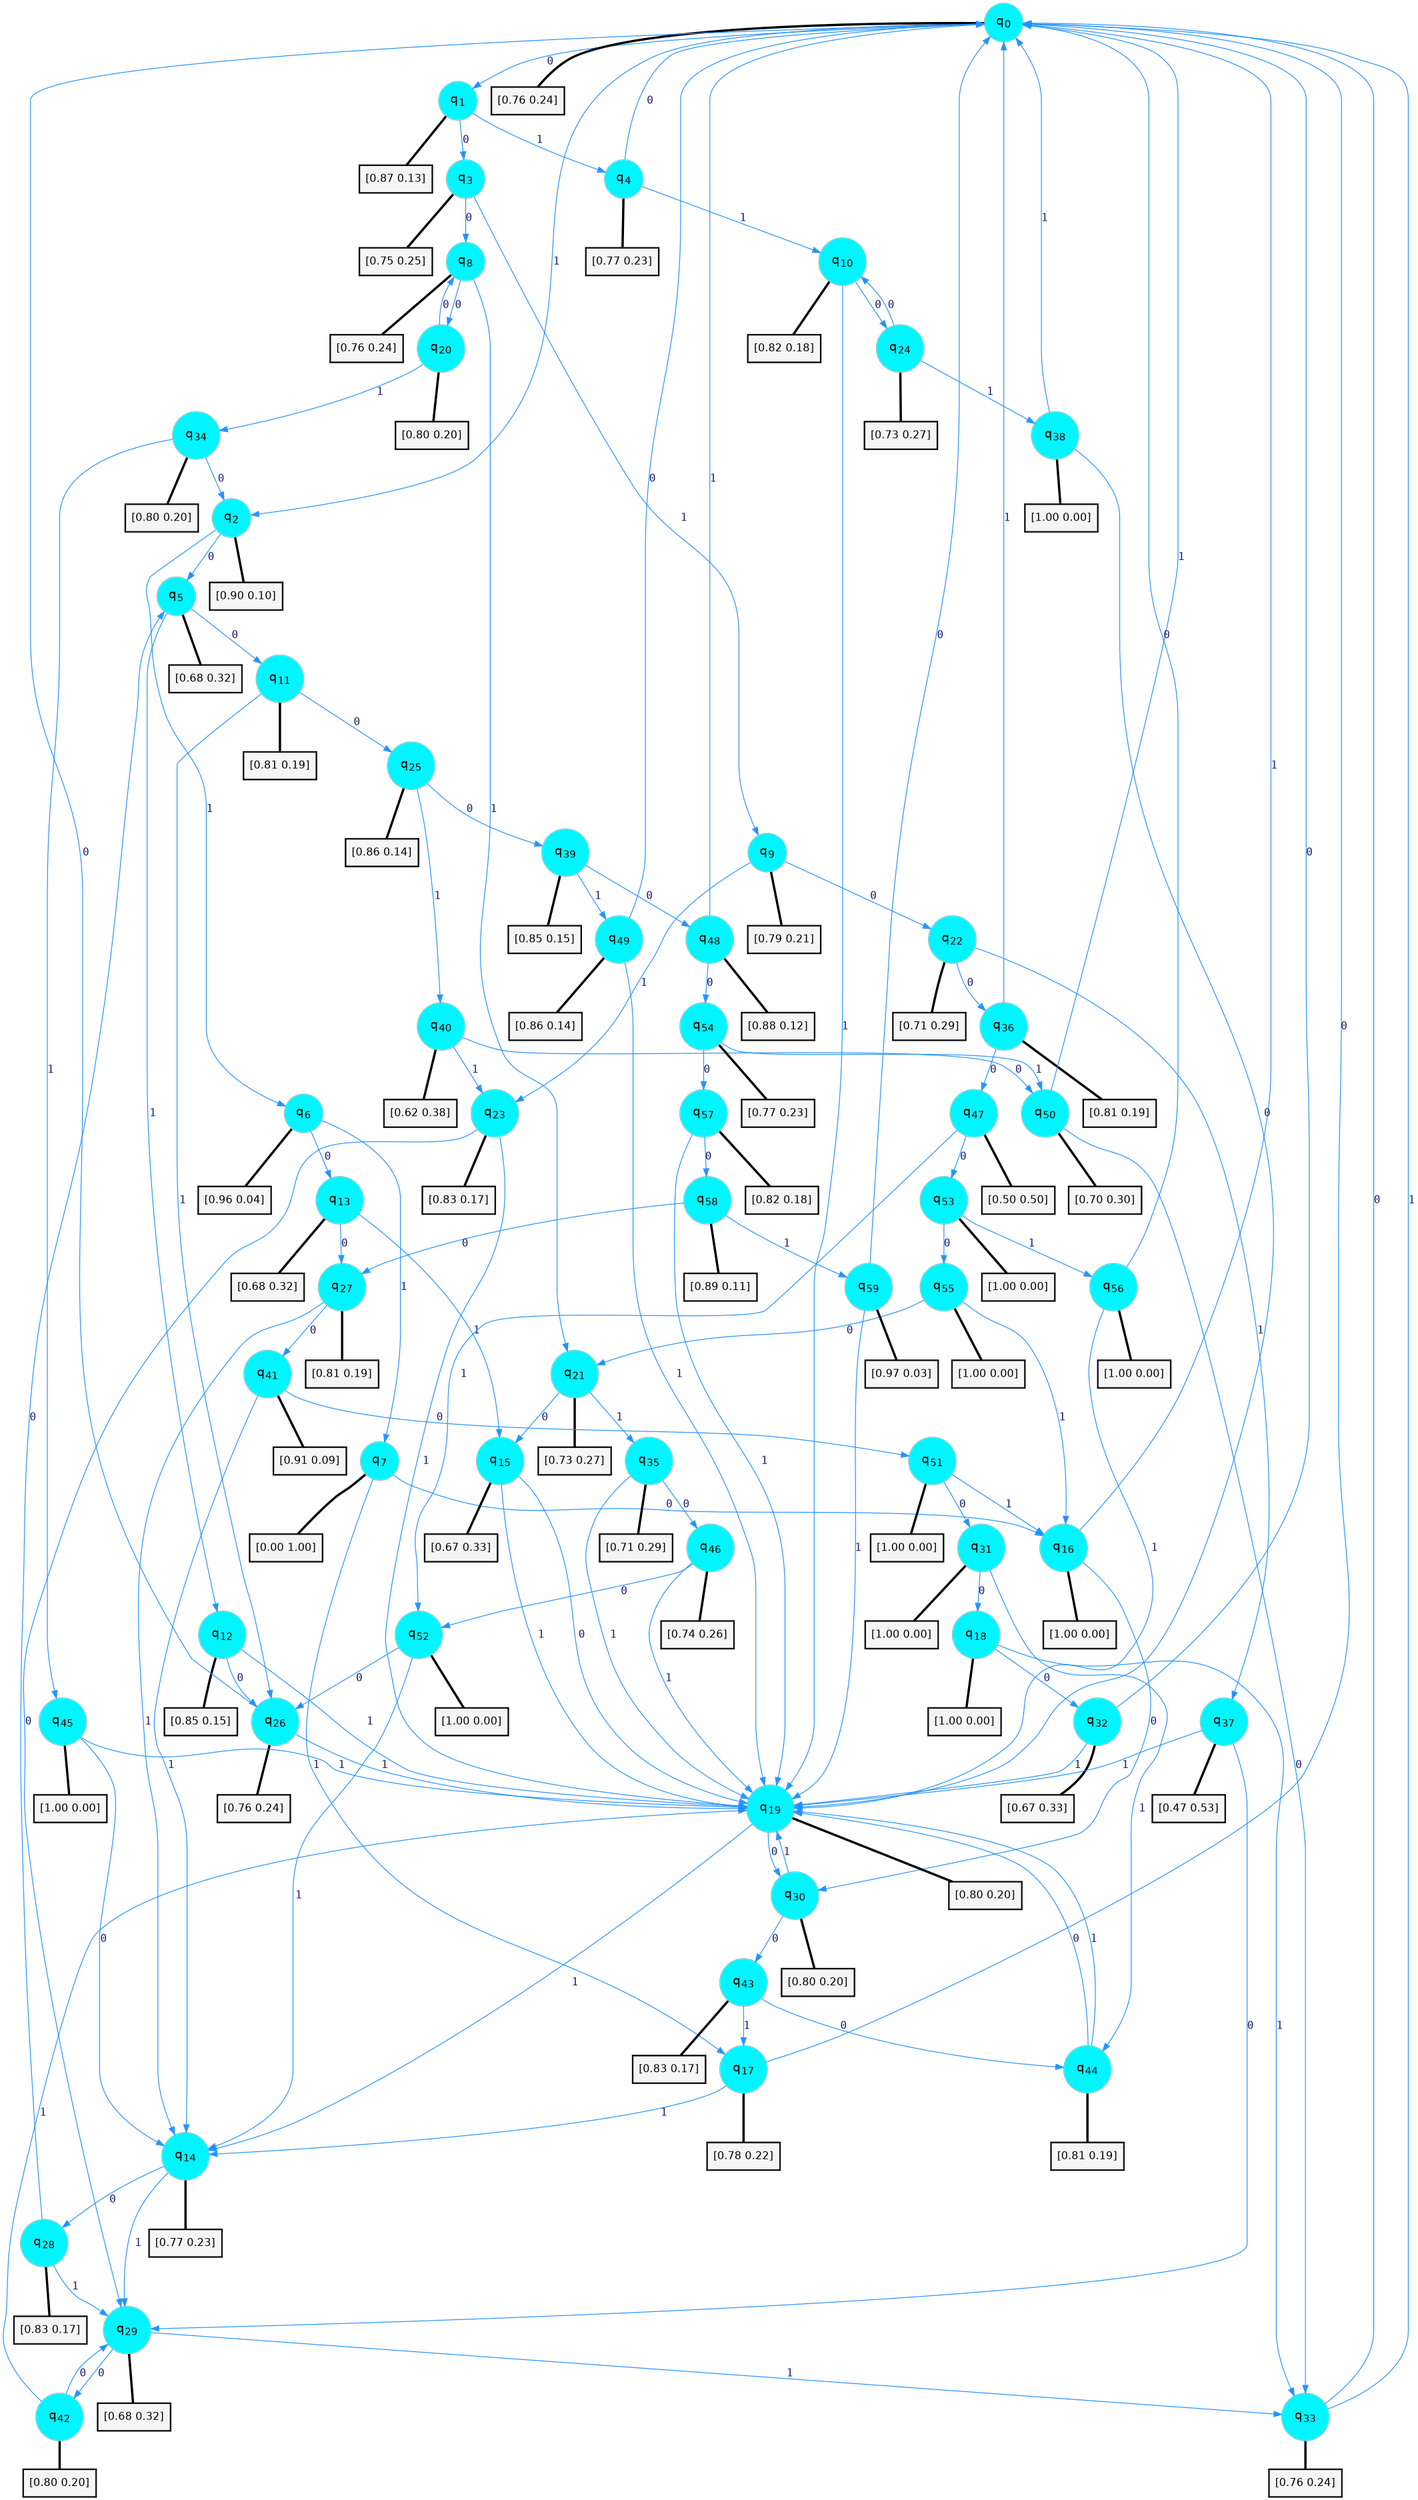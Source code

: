 digraph G {
graph [
bgcolor=transparent, dpi=300, rankdir=TD, size="40,25"];
node [
color=gray, fillcolor=turquoise1, fontcolor=black, fontname=Helvetica, fontsize=16, fontweight=bold, shape=circle, style=filled];
edge [
arrowsize=1, color=dodgerblue1, fontcolor=midnightblue, fontname=courier, fontweight=bold, penwidth=1, style=solid, weight=20];
0[label=<q<SUB>0</SUB>>];
1[label=<q<SUB>1</SUB>>];
2[label=<q<SUB>2</SUB>>];
3[label=<q<SUB>3</SUB>>];
4[label=<q<SUB>4</SUB>>];
5[label=<q<SUB>5</SUB>>];
6[label=<q<SUB>6</SUB>>];
7[label=<q<SUB>7</SUB>>];
8[label=<q<SUB>8</SUB>>];
9[label=<q<SUB>9</SUB>>];
10[label=<q<SUB>10</SUB>>];
11[label=<q<SUB>11</SUB>>];
12[label=<q<SUB>12</SUB>>];
13[label=<q<SUB>13</SUB>>];
14[label=<q<SUB>14</SUB>>];
15[label=<q<SUB>15</SUB>>];
16[label=<q<SUB>16</SUB>>];
17[label=<q<SUB>17</SUB>>];
18[label=<q<SUB>18</SUB>>];
19[label=<q<SUB>19</SUB>>];
20[label=<q<SUB>20</SUB>>];
21[label=<q<SUB>21</SUB>>];
22[label=<q<SUB>22</SUB>>];
23[label=<q<SUB>23</SUB>>];
24[label=<q<SUB>24</SUB>>];
25[label=<q<SUB>25</SUB>>];
26[label=<q<SUB>26</SUB>>];
27[label=<q<SUB>27</SUB>>];
28[label=<q<SUB>28</SUB>>];
29[label=<q<SUB>29</SUB>>];
30[label=<q<SUB>30</SUB>>];
31[label=<q<SUB>31</SUB>>];
32[label=<q<SUB>32</SUB>>];
33[label=<q<SUB>33</SUB>>];
34[label=<q<SUB>34</SUB>>];
35[label=<q<SUB>35</SUB>>];
36[label=<q<SUB>36</SUB>>];
37[label=<q<SUB>37</SUB>>];
38[label=<q<SUB>38</SUB>>];
39[label=<q<SUB>39</SUB>>];
40[label=<q<SUB>40</SUB>>];
41[label=<q<SUB>41</SUB>>];
42[label=<q<SUB>42</SUB>>];
43[label=<q<SUB>43</SUB>>];
44[label=<q<SUB>44</SUB>>];
45[label=<q<SUB>45</SUB>>];
46[label=<q<SUB>46</SUB>>];
47[label=<q<SUB>47</SUB>>];
48[label=<q<SUB>48</SUB>>];
49[label=<q<SUB>49</SUB>>];
50[label=<q<SUB>50</SUB>>];
51[label=<q<SUB>51</SUB>>];
52[label=<q<SUB>52</SUB>>];
53[label=<q<SUB>53</SUB>>];
54[label=<q<SUB>54</SUB>>];
55[label=<q<SUB>55</SUB>>];
56[label=<q<SUB>56</SUB>>];
57[label=<q<SUB>57</SUB>>];
58[label=<q<SUB>58</SUB>>];
59[label=<q<SUB>59</SUB>>];
60[label="[0.76 0.24]", shape=box,fontcolor=black, fontname=Helvetica, fontsize=14, penwidth=2, fillcolor=whitesmoke,color=black];
61[label="[0.87 0.13]", shape=box,fontcolor=black, fontname=Helvetica, fontsize=14, penwidth=2, fillcolor=whitesmoke,color=black];
62[label="[0.90 0.10]", shape=box,fontcolor=black, fontname=Helvetica, fontsize=14, penwidth=2, fillcolor=whitesmoke,color=black];
63[label="[0.75 0.25]", shape=box,fontcolor=black, fontname=Helvetica, fontsize=14, penwidth=2, fillcolor=whitesmoke,color=black];
64[label="[0.77 0.23]", shape=box,fontcolor=black, fontname=Helvetica, fontsize=14, penwidth=2, fillcolor=whitesmoke,color=black];
65[label="[0.68 0.32]", shape=box,fontcolor=black, fontname=Helvetica, fontsize=14, penwidth=2, fillcolor=whitesmoke,color=black];
66[label="[0.96 0.04]", shape=box,fontcolor=black, fontname=Helvetica, fontsize=14, penwidth=2, fillcolor=whitesmoke,color=black];
67[label="[0.00 1.00]", shape=box,fontcolor=black, fontname=Helvetica, fontsize=14, penwidth=2, fillcolor=whitesmoke,color=black];
68[label="[0.76 0.24]", shape=box,fontcolor=black, fontname=Helvetica, fontsize=14, penwidth=2, fillcolor=whitesmoke,color=black];
69[label="[0.79 0.21]", shape=box,fontcolor=black, fontname=Helvetica, fontsize=14, penwidth=2, fillcolor=whitesmoke,color=black];
70[label="[0.82 0.18]", shape=box,fontcolor=black, fontname=Helvetica, fontsize=14, penwidth=2, fillcolor=whitesmoke,color=black];
71[label="[0.81 0.19]", shape=box,fontcolor=black, fontname=Helvetica, fontsize=14, penwidth=2, fillcolor=whitesmoke,color=black];
72[label="[0.85 0.15]", shape=box,fontcolor=black, fontname=Helvetica, fontsize=14, penwidth=2, fillcolor=whitesmoke,color=black];
73[label="[0.68 0.32]", shape=box,fontcolor=black, fontname=Helvetica, fontsize=14, penwidth=2, fillcolor=whitesmoke,color=black];
74[label="[0.77 0.23]", shape=box,fontcolor=black, fontname=Helvetica, fontsize=14, penwidth=2, fillcolor=whitesmoke,color=black];
75[label="[0.67 0.33]", shape=box,fontcolor=black, fontname=Helvetica, fontsize=14, penwidth=2, fillcolor=whitesmoke,color=black];
76[label="[1.00 0.00]", shape=box,fontcolor=black, fontname=Helvetica, fontsize=14, penwidth=2, fillcolor=whitesmoke,color=black];
77[label="[0.78 0.22]", shape=box,fontcolor=black, fontname=Helvetica, fontsize=14, penwidth=2, fillcolor=whitesmoke,color=black];
78[label="[1.00 0.00]", shape=box,fontcolor=black, fontname=Helvetica, fontsize=14, penwidth=2, fillcolor=whitesmoke,color=black];
79[label="[0.80 0.20]", shape=box,fontcolor=black, fontname=Helvetica, fontsize=14, penwidth=2, fillcolor=whitesmoke,color=black];
80[label="[0.80 0.20]", shape=box,fontcolor=black, fontname=Helvetica, fontsize=14, penwidth=2, fillcolor=whitesmoke,color=black];
81[label="[0.73 0.27]", shape=box,fontcolor=black, fontname=Helvetica, fontsize=14, penwidth=2, fillcolor=whitesmoke,color=black];
82[label="[0.71 0.29]", shape=box,fontcolor=black, fontname=Helvetica, fontsize=14, penwidth=2, fillcolor=whitesmoke,color=black];
83[label="[0.83 0.17]", shape=box,fontcolor=black, fontname=Helvetica, fontsize=14, penwidth=2, fillcolor=whitesmoke,color=black];
84[label="[0.73 0.27]", shape=box,fontcolor=black, fontname=Helvetica, fontsize=14, penwidth=2, fillcolor=whitesmoke,color=black];
85[label="[0.86 0.14]", shape=box,fontcolor=black, fontname=Helvetica, fontsize=14, penwidth=2, fillcolor=whitesmoke,color=black];
86[label="[0.76 0.24]", shape=box,fontcolor=black, fontname=Helvetica, fontsize=14, penwidth=2, fillcolor=whitesmoke,color=black];
87[label="[0.81 0.19]", shape=box,fontcolor=black, fontname=Helvetica, fontsize=14, penwidth=2, fillcolor=whitesmoke,color=black];
88[label="[0.83 0.17]", shape=box,fontcolor=black, fontname=Helvetica, fontsize=14, penwidth=2, fillcolor=whitesmoke,color=black];
89[label="[0.68 0.32]", shape=box,fontcolor=black, fontname=Helvetica, fontsize=14, penwidth=2, fillcolor=whitesmoke,color=black];
90[label="[0.80 0.20]", shape=box,fontcolor=black, fontname=Helvetica, fontsize=14, penwidth=2, fillcolor=whitesmoke,color=black];
91[label="[1.00 0.00]", shape=box,fontcolor=black, fontname=Helvetica, fontsize=14, penwidth=2, fillcolor=whitesmoke,color=black];
92[label="[0.67 0.33]", shape=box,fontcolor=black, fontname=Helvetica, fontsize=14, penwidth=2, fillcolor=whitesmoke,color=black];
93[label="[0.76 0.24]", shape=box,fontcolor=black, fontname=Helvetica, fontsize=14, penwidth=2, fillcolor=whitesmoke,color=black];
94[label="[0.80 0.20]", shape=box,fontcolor=black, fontname=Helvetica, fontsize=14, penwidth=2, fillcolor=whitesmoke,color=black];
95[label="[0.71 0.29]", shape=box,fontcolor=black, fontname=Helvetica, fontsize=14, penwidth=2, fillcolor=whitesmoke,color=black];
96[label="[0.81 0.19]", shape=box,fontcolor=black, fontname=Helvetica, fontsize=14, penwidth=2, fillcolor=whitesmoke,color=black];
97[label="[0.47 0.53]", shape=box,fontcolor=black, fontname=Helvetica, fontsize=14, penwidth=2, fillcolor=whitesmoke,color=black];
98[label="[1.00 0.00]", shape=box,fontcolor=black, fontname=Helvetica, fontsize=14, penwidth=2, fillcolor=whitesmoke,color=black];
99[label="[0.85 0.15]", shape=box,fontcolor=black, fontname=Helvetica, fontsize=14, penwidth=2, fillcolor=whitesmoke,color=black];
100[label="[0.62 0.38]", shape=box,fontcolor=black, fontname=Helvetica, fontsize=14, penwidth=2, fillcolor=whitesmoke,color=black];
101[label="[0.91 0.09]", shape=box,fontcolor=black, fontname=Helvetica, fontsize=14, penwidth=2, fillcolor=whitesmoke,color=black];
102[label="[0.80 0.20]", shape=box,fontcolor=black, fontname=Helvetica, fontsize=14, penwidth=2, fillcolor=whitesmoke,color=black];
103[label="[0.83 0.17]", shape=box,fontcolor=black, fontname=Helvetica, fontsize=14, penwidth=2, fillcolor=whitesmoke,color=black];
104[label="[0.81 0.19]", shape=box,fontcolor=black, fontname=Helvetica, fontsize=14, penwidth=2, fillcolor=whitesmoke,color=black];
105[label="[1.00 0.00]", shape=box,fontcolor=black, fontname=Helvetica, fontsize=14, penwidth=2, fillcolor=whitesmoke,color=black];
106[label="[0.74 0.26]", shape=box,fontcolor=black, fontname=Helvetica, fontsize=14, penwidth=2, fillcolor=whitesmoke,color=black];
107[label="[0.50 0.50]", shape=box,fontcolor=black, fontname=Helvetica, fontsize=14, penwidth=2, fillcolor=whitesmoke,color=black];
108[label="[0.88 0.12]", shape=box,fontcolor=black, fontname=Helvetica, fontsize=14, penwidth=2, fillcolor=whitesmoke,color=black];
109[label="[0.86 0.14]", shape=box,fontcolor=black, fontname=Helvetica, fontsize=14, penwidth=2, fillcolor=whitesmoke,color=black];
110[label="[0.70 0.30]", shape=box,fontcolor=black, fontname=Helvetica, fontsize=14, penwidth=2, fillcolor=whitesmoke,color=black];
111[label="[1.00 0.00]", shape=box,fontcolor=black, fontname=Helvetica, fontsize=14, penwidth=2, fillcolor=whitesmoke,color=black];
112[label="[1.00 0.00]", shape=box,fontcolor=black, fontname=Helvetica, fontsize=14, penwidth=2, fillcolor=whitesmoke,color=black];
113[label="[1.00 0.00]", shape=box,fontcolor=black, fontname=Helvetica, fontsize=14, penwidth=2, fillcolor=whitesmoke,color=black];
114[label="[0.77 0.23]", shape=box,fontcolor=black, fontname=Helvetica, fontsize=14, penwidth=2, fillcolor=whitesmoke,color=black];
115[label="[1.00 0.00]", shape=box,fontcolor=black, fontname=Helvetica, fontsize=14, penwidth=2, fillcolor=whitesmoke,color=black];
116[label="[1.00 0.00]", shape=box,fontcolor=black, fontname=Helvetica, fontsize=14, penwidth=2, fillcolor=whitesmoke,color=black];
117[label="[0.82 0.18]", shape=box,fontcolor=black, fontname=Helvetica, fontsize=14, penwidth=2, fillcolor=whitesmoke,color=black];
118[label="[0.89 0.11]", shape=box,fontcolor=black, fontname=Helvetica, fontsize=14, penwidth=2, fillcolor=whitesmoke,color=black];
119[label="[0.97 0.03]", shape=box,fontcolor=black, fontname=Helvetica, fontsize=14, penwidth=2, fillcolor=whitesmoke,color=black];
0->1 [label=0];
0->2 [label=1];
0->60 [arrowhead=none, penwidth=3,color=black];
1->3 [label=0];
1->4 [label=1];
1->61 [arrowhead=none, penwidth=3,color=black];
2->5 [label=0];
2->6 [label=1];
2->62 [arrowhead=none, penwidth=3,color=black];
3->8 [label=0];
3->9 [label=1];
3->63 [arrowhead=none, penwidth=3,color=black];
4->0 [label=0];
4->10 [label=1];
4->64 [arrowhead=none, penwidth=3,color=black];
5->11 [label=0];
5->12 [label=1];
5->65 [arrowhead=none, penwidth=3,color=black];
6->13 [label=0];
6->7 [label=1];
6->66 [arrowhead=none, penwidth=3,color=black];
7->16 [label=0];
7->17 [label=1];
7->67 [arrowhead=none, penwidth=3,color=black];
8->20 [label=0];
8->21 [label=1];
8->68 [arrowhead=none, penwidth=3,color=black];
9->22 [label=0];
9->23 [label=1];
9->69 [arrowhead=none, penwidth=3,color=black];
10->24 [label=0];
10->19 [label=1];
10->70 [arrowhead=none, penwidth=3,color=black];
11->25 [label=0];
11->26 [label=1];
11->71 [arrowhead=none, penwidth=3,color=black];
12->26 [label=0];
12->19 [label=1];
12->72 [arrowhead=none, penwidth=3,color=black];
13->27 [label=0];
13->15 [label=1];
13->73 [arrowhead=none, penwidth=3,color=black];
14->28 [label=0];
14->29 [label=1];
14->74 [arrowhead=none, penwidth=3,color=black];
15->19 [label=0];
15->19 [label=1];
15->75 [arrowhead=none, penwidth=3,color=black];
16->30 [label=0];
16->0 [label=1];
16->76 [arrowhead=none, penwidth=3,color=black];
17->0 [label=0];
17->14 [label=1];
17->77 [arrowhead=none, penwidth=3,color=black];
18->32 [label=0];
18->33 [label=1];
18->78 [arrowhead=none, penwidth=3,color=black];
19->30 [label=0];
19->14 [label=1];
19->79 [arrowhead=none, penwidth=3,color=black];
20->8 [label=0];
20->34 [label=1];
20->80 [arrowhead=none, penwidth=3,color=black];
21->15 [label=0];
21->35 [label=1];
21->81 [arrowhead=none, penwidth=3,color=black];
22->36 [label=0];
22->37 [label=1];
22->82 [arrowhead=none, penwidth=3,color=black];
23->29 [label=0];
23->19 [label=1];
23->83 [arrowhead=none, penwidth=3,color=black];
24->10 [label=0];
24->38 [label=1];
24->84 [arrowhead=none, penwidth=3,color=black];
25->39 [label=0];
25->40 [label=1];
25->85 [arrowhead=none, penwidth=3,color=black];
26->0 [label=0];
26->19 [label=1];
26->86 [arrowhead=none, penwidth=3,color=black];
27->41 [label=0];
27->14 [label=1];
27->87 [arrowhead=none, penwidth=3,color=black];
28->5 [label=0];
28->29 [label=1];
28->88 [arrowhead=none, penwidth=3,color=black];
29->42 [label=0];
29->33 [label=1];
29->89 [arrowhead=none, penwidth=3,color=black];
30->43 [label=0];
30->19 [label=1];
30->90 [arrowhead=none, penwidth=3,color=black];
31->18 [label=0];
31->44 [label=1];
31->91 [arrowhead=none, penwidth=3,color=black];
32->0 [label=0];
32->19 [label=1];
32->92 [arrowhead=none, penwidth=3,color=black];
33->0 [label=0];
33->0 [label=1];
33->93 [arrowhead=none, penwidth=3,color=black];
34->2 [label=0];
34->45 [label=1];
34->94 [arrowhead=none, penwidth=3,color=black];
35->46 [label=0];
35->19 [label=1];
35->95 [arrowhead=none, penwidth=3,color=black];
36->47 [label=0];
36->0 [label=1];
36->96 [arrowhead=none, penwidth=3,color=black];
37->29 [label=0];
37->19 [label=1];
37->97 [arrowhead=none, penwidth=3,color=black];
38->19 [label=0];
38->0 [label=1];
38->98 [arrowhead=none, penwidth=3,color=black];
39->48 [label=0];
39->49 [label=1];
39->99 [arrowhead=none, penwidth=3,color=black];
40->50 [label=0];
40->23 [label=1];
40->100 [arrowhead=none, penwidth=3,color=black];
41->51 [label=0];
41->14 [label=1];
41->101 [arrowhead=none, penwidth=3,color=black];
42->29 [label=0];
42->19 [label=1];
42->102 [arrowhead=none, penwidth=3,color=black];
43->44 [label=0];
43->17 [label=1];
43->103 [arrowhead=none, penwidth=3,color=black];
44->19 [label=0];
44->19 [label=1];
44->104 [arrowhead=none, penwidth=3,color=black];
45->14 [label=0];
45->19 [label=1];
45->105 [arrowhead=none, penwidth=3,color=black];
46->52 [label=0];
46->19 [label=1];
46->106 [arrowhead=none, penwidth=3,color=black];
47->53 [label=0];
47->52 [label=1];
47->107 [arrowhead=none, penwidth=3,color=black];
48->54 [label=0];
48->0 [label=1];
48->108 [arrowhead=none, penwidth=3,color=black];
49->0 [label=0];
49->19 [label=1];
49->109 [arrowhead=none, penwidth=3,color=black];
50->33 [label=0];
50->0 [label=1];
50->110 [arrowhead=none, penwidth=3,color=black];
51->31 [label=0];
51->16 [label=1];
51->111 [arrowhead=none, penwidth=3,color=black];
52->26 [label=0];
52->14 [label=1];
52->112 [arrowhead=none, penwidth=3,color=black];
53->55 [label=0];
53->56 [label=1];
53->113 [arrowhead=none, penwidth=3,color=black];
54->57 [label=0];
54->50 [label=1];
54->114 [arrowhead=none, penwidth=3,color=black];
55->21 [label=0];
55->16 [label=1];
55->115 [arrowhead=none, penwidth=3,color=black];
56->0 [label=0];
56->19 [label=1];
56->116 [arrowhead=none, penwidth=3,color=black];
57->58 [label=0];
57->19 [label=1];
57->117 [arrowhead=none, penwidth=3,color=black];
58->27 [label=0];
58->59 [label=1];
58->118 [arrowhead=none, penwidth=3,color=black];
59->0 [label=0];
59->19 [label=1];
59->119 [arrowhead=none, penwidth=3,color=black];
}
